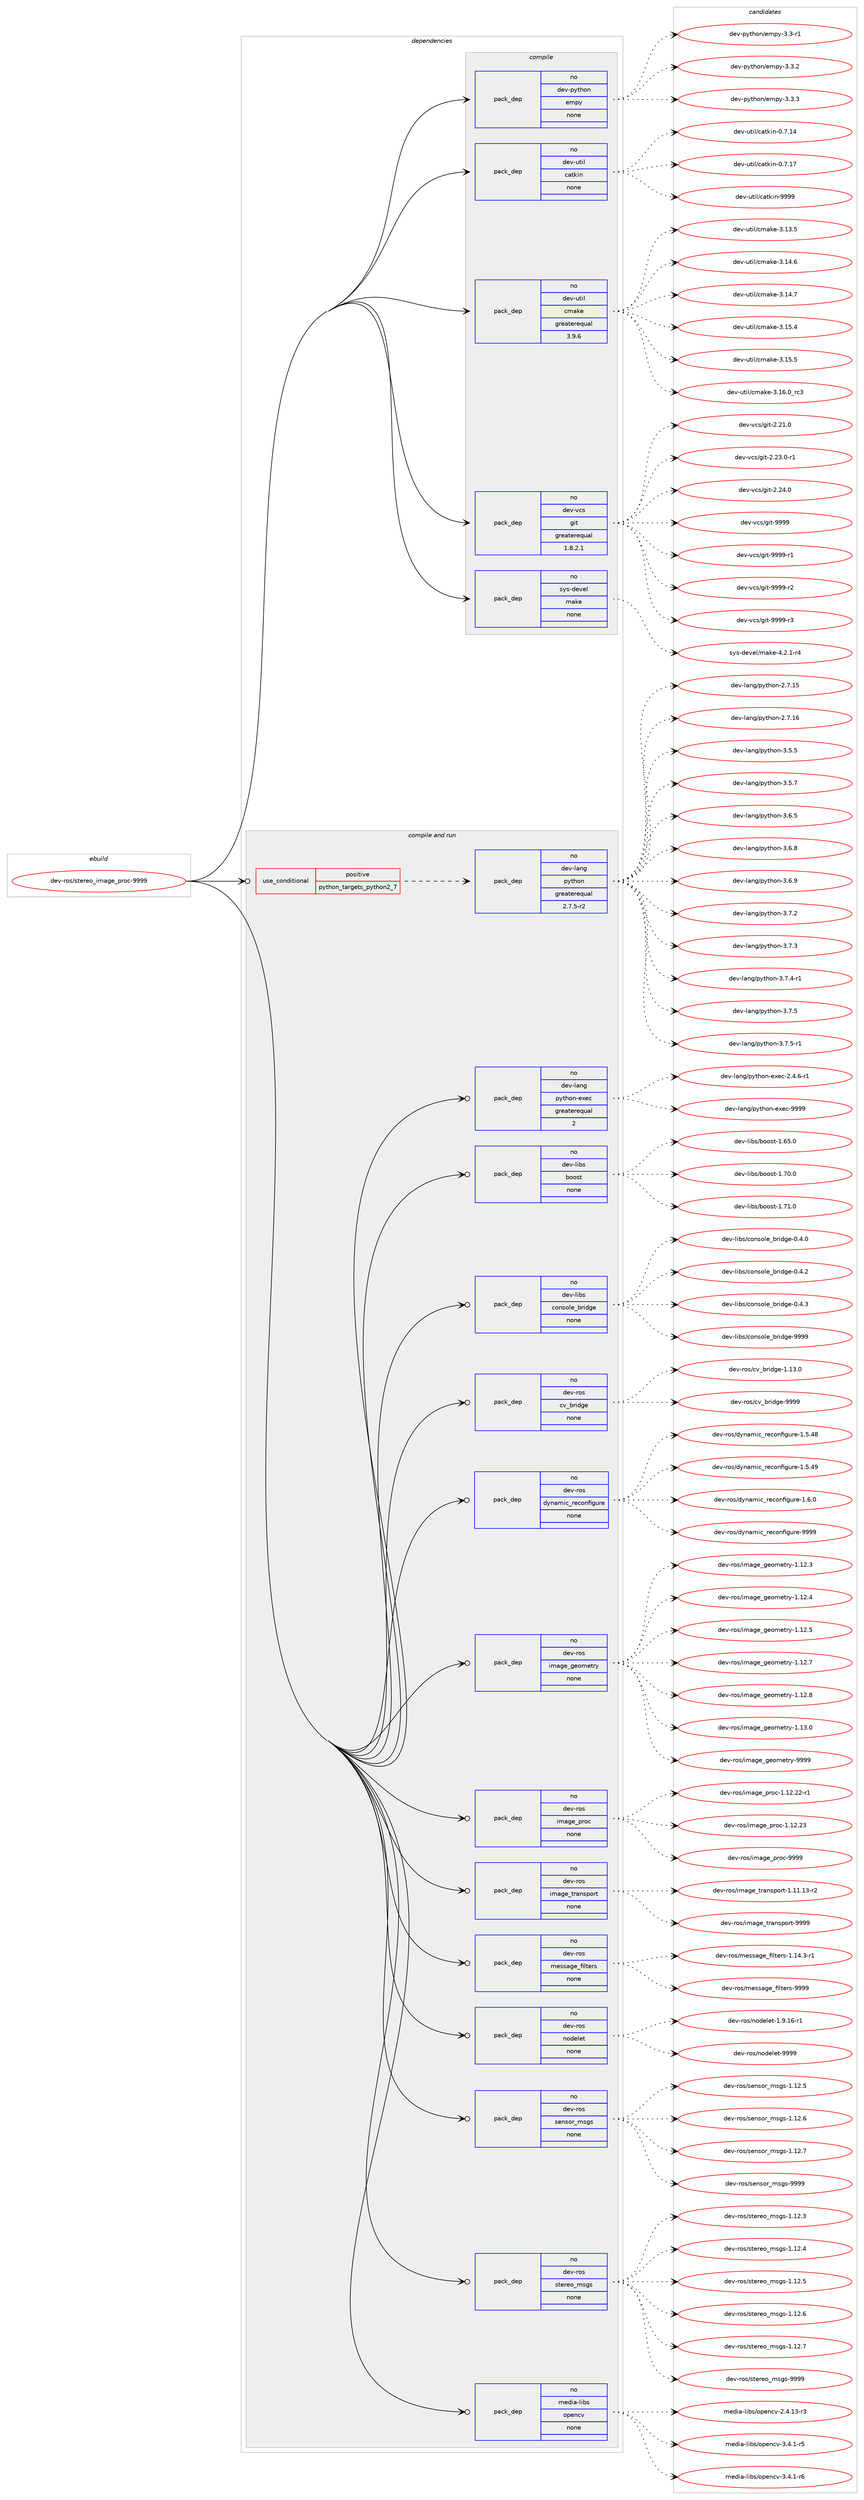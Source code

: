digraph prolog {

# *************
# Graph options
# *************

newrank=true;
concentrate=true;
compound=true;
graph [rankdir=LR,fontname=Helvetica,fontsize=10,ranksep=1.5];#, ranksep=2.5, nodesep=0.2];
edge  [arrowhead=vee];
node  [fontname=Helvetica,fontsize=10];

# **********
# The ebuild
# **********

subgraph cluster_leftcol {
color=gray;
rank=same;
label=<<i>ebuild</i>>;
id [label="dev-ros/stereo_image_proc-9999", color=red, width=4, href="../dev-ros/stereo_image_proc-9999.svg"];
}

# ****************
# The dependencies
# ****************

subgraph cluster_midcol {
color=gray;
label=<<i>dependencies</i>>;
subgraph cluster_compile {
fillcolor="#eeeeee";
style=filled;
label=<<i>compile</i>>;
subgraph pack500249 {
dependency667677 [label=<<TABLE BORDER="0" CELLBORDER="1" CELLSPACING="0" CELLPADDING="4" WIDTH="220"><TR><TD ROWSPAN="6" CELLPADDING="30">pack_dep</TD></TR><TR><TD WIDTH="110">no</TD></TR><TR><TD>dev-python</TD></TR><TR><TD>empy</TD></TR><TR><TD>none</TD></TR><TR><TD></TD></TR></TABLE>>, shape=none, color=blue];
}
id:e -> dependency667677:w [weight=20,style="solid",arrowhead="vee"];
subgraph pack500250 {
dependency667678 [label=<<TABLE BORDER="0" CELLBORDER="1" CELLSPACING="0" CELLPADDING="4" WIDTH="220"><TR><TD ROWSPAN="6" CELLPADDING="30">pack_dep</TD></TR><TR><TD WIDTH="110">no</TD></TR><TR><TD>dev-util</TD></TR><TR><TD>catkin</TD></TR><TR><TD>none</TD></TR><TR><TD></TD></TR></TABLE>>, shape=none, color=blue];
}
id:e -> dependency667678:w [weight=20,style="solid",arrowhead="vee"];
subgraph pack500251 {
dependency667679 [label=<<TABLE BORDER="0" CELLBORDER="1" CELLSPACING="0" CELLPADDING="4" WIDTH="220"><TR><TD ROWSPAN="6" CELLPADDING="30">pack_dep</TD></TR><TR><TD WIDTH="110">no</TD></TR><TR><TD>dev-util</TD></TR><TR><TD>cmake</TD></TR><TR><TD>greaterequal</TD></TR><TR><TD>3.9.6</TD></TR></TABLE>>, shape=none, color=blue];
}
id:e -> dependency667679:w [weight=20,style="solid",arrowhead="vee"];
subgraph pack500252 {
dependency667680 [label=<<TABLE BORDER="0" CELLBORDER="1" CELLSPACING="0" CELLPADDING="4" WIDTH="220"><TR><TD ROWSPAN="6" CELLPADDING="30">pack_dep</TD></TR><TR><TD WIDTH="110">no</TD></TR><TR><TD>dev-vcs</TD></TR><TR><TD>git</TD></TR><TR><TD>greaterequal</TD></TR><TR><TD>1.8.2.1</TD></TR></TABLE>>, shape=none, color=blue];
}
id:e -> dependency667680:w [weight=20,style="solid",arrowhead="vee"];
subgraph pack500253 {
dependency667681 [label=<<TABLE BORDER="0" CELLBORDER="1" CELLSPACING="0" CELLPADDING="4" WIDTH="220"><TR><TD ROWSPAN="6" CELLPADDING="30">pack_dep</TD></TR><TR><TD WIDTH="110">no</TD></TR><TR><TD>sys-devel</TD></TR><TR><TD>make</TD></TR><TR><TD>none</TD></TR><TR><TD></TD></TR></TABLE>>, shape=none, color=blue];
}
id:e -> dependency667681:w [weight=20,style="solid",arrowhead="vee"];
}
subgraph cluster_compileandrun {
fillcolor="#eeeeee";
style=filled;
label=<<i>compile and run</i>>;
subgraph cond155522 {
dependency667682 [label=<<TABLE BORDER="0" CELLBORDER="1" CELLSPACING="0" CELLPADDING="4"><TR><TD ROWSPAN="3" CELLPADDING="10">use_conditional</TD></TR><TR><TD>positive</TD></TR><TR><TD>python_targets_python2_7</TD></TR></TABLE>>, shape=none, color=red];
subgraph pack500254 {
dependency667683 [label=<<TABLE BORDER="0" CELLBORDER="1" CELLSPACING="0" CELLPADDING="4" WIDTH="220"><TR><TD ROWSPAN="6" CELLPADDING="30">pack_dep</TD></TR><TR><TD WIDTH="110">no</TD></TR><TR><TD>dev-lang</TD></TR><TR><TD>python</TD></TR><TR><TD>greaterequal</TD></TR><TR><TD>2.7.5-r2</TD></TR></TABLE>>, shape=none, color=blue];
}
dependency667682:e -> dependency667683:w [weight=20,style="dashed",arrowhead="vee"];
}
id:e -> dependency667682:w [weight=20,style="solid",arrowhead="odotvee"];
subgraph pack500255 {
dependency667684 [label=<<TABLE BORDER="0" CELLBORDER="1" CELLSPACING="0" CELLPADDING="4" WIDTH="220"><TR><TD ROWSPAN="6" CELLPADDING="30">pack_dep</TD></TR><TR><TD WIDTH="110">no</TD></TR><TR><TD>dev-lang</TD></TR><TR><TD>python-exec</TD></TR><TR><TD>greaterequal</TD></TR><TR><TD>2</TD></TR></TABLE>>, shape=none, color=blue];
}
id:e -> dependency667684:w [weight=20,style="solid",arrowhead="odotvee"];
subgraph pack500256 {
dependency667685 [label=<<TABLE BORDER="0" CELLBORDER="1" CELLSPACING="0" CELLPADDING="4" WIDTH="220"><TR><TD ROWSPAN="6" CELLPADDING="30">pack_dep</TD></TR><TR><TD WIDTH="110">no</TD></TR><TR><TD>dev-libs</TD></TR><TR><TD>boost</TD></TR><TR><TD>none</TD></TR><TR><TD></TD></TR></TABLE>>, shape=none, color=blue];
}
id:e -> dependency667685:w [weight=20,style="solid",arrowhead="odotvee"];
subgraph pack500257 {
dependency667686 [label=<<TABLE BORDER="0" CELLBORDER="1" CELLSPACING="0" CELLPADDING="4" WIDTH="220"><TR><TD ROWSPAN="6" CELLPADDING="30">pack_dep</TD></TR><TR><TD WIDTH="110">no</TD></TR><TR><TD>dev-libs</TD></TR><TR><TD>console_bridge</TD></TR><TR><TD>none</TD></TR><TR><TD></TD></TR></TABLE>>, shape=none, color=blue];
}
id:e -> dependency667686:w [weight=20,style="solid",arrowhead="odotvee"];
subgraph pack500258 {
dependency667687 [label=<<TABLE BORDER="0" CELLBORDER="1" CELLSPACING="0" CELLPADDING="4" WIDTH="220"><TR><TD ROWSPAN="6" CELLPADDING="30">pack_dep</TD></TR><TR><TD WIDTH="110">no</TD></TR><TR><TD>dev-ros</TD></TR><TR><TD>cv_bridge</TD></TR><TR><TD>none</TD></TR><TR><TD></TD></TR></TABLE>>, shape=none, color=blue];
}
id:e -> dependency667687:w [weight=20,style="solid",arrowhead="odotvee"];
subgraph pack500259 {
dependency667688 [label=<<TABLE BORDER="0" CELLBORDER="1" CELLSPACING="0" CELLPADDING="4" WIDTH="220"><TR><TD ROWSPAN="6" CELLPADDING="30">pack_dep</TD></TR><TR><TD WIDTH="110">no</TD></TR><TR><TD>dev-ros</TD></TR><TR><TD>dynamic_reconfigure</TD></TR><TR><TD>none</TD></TR><TR><TD></TD></TR></TABLE>>, shape=none, color=blue];
}
id:e -> dependency667688:w [weight=20,style="solid",arrowhead="odotvee"];
subgraph pack500260 {
dependency667689 [label=<<TABLE BORDER="0" CELLBORDER="1" CELLSPACING="0" CELLPADDING="4" WIDTH="220"><TR><TD ROWSPAN="6" CELLPADDING="30">pack_dep</TD></TR><TR><TD WIDTH="110">no</TD></TR><TR><TD>dev-ros</TD></TR><TR><TD>image_geometry</TD></TR><TR><TD>none</TD></TR><TR><TD></TD></TR></TABLE>>, shape=none, color=blue];
}
id:e -> dependency667689:w [weight=20,style="solid",arrowhead="odotvee"];
subgraph pack500261 {
dependency667690 [label=<<TABLE BORDER="0" CELLBORDER="1" CELLSPACING="0" CELLPADDING="4" WIDTH="220"><TR><TD ROWSPAN="6" CELLPADDING="30">pack_dep</TD></TR><TR><TD WIDTH="110">no</TD></TR><TR><TD>dev-ros</TD></TR><TR><TD>image_proc</TD></TR><TR><TD>none</TD></TR><TR><TD></TD></TR></TABLE>>, shape=none, color=blue];
}
id:e -> dependency667690:w [weight=20,style="solid",arrowhead="odotvee"];
subgraph pack500262 {
dependency667691 [label=<<TABLE BORDER="0" CELLBORDER="1" CELLSPACING="0" CELLPADDING="4" WIDTH="220"><TR><TD ROWSPAN="6" CELLPADDING="30">pack_dep</TD></TR><TR><TD WIDTH="110">no</TD></TR><TR><TD>dev-ros</TD></TR><TR><TD>image_transport</TD></TR><TR><TD>none</TD></TR><TR><TD></TD></TR></TABLE>>, shape=none, color=blue];
}
id:e -> dependency667691:w [weight=20,style="solid",arrowhead="odotvee"];
subgraph pack500263 {
dependency667692 [label=<<TABLE BORDER="0" CELLBORDER="1" CELLSPACING="0" CELLPADDING="4" WIDTH="220"><TR><TD ROWSPAN="6" CELLPADDING="30">pack_dep</TD></TR><TR><TD WIDTH="110">no</TD></TR><TR><TD>dev-ros</TD></TR><TR><TD>message_filters</TD></TR><TR><TD>none</TD></TR><TR><TD></TD></TR></TABLE>>, shape=none, color=blue];
}
id:e -> dependency667692:w [weight=20,style="solid",arrowhead="odotvee"];
subgraph pack500264 {
dependency667693 [label=<<TABLE BORDER="0" CELLBORDER="1" CELLSPACING="0" CELLPADDING="4" WIDTH="220"><TR><TD ROWSPAN="6" CELLPADDING="30">pack_dep</TD></TR><TR><TD WIDTH="110">no</TD></TR><TR><TD>dev-ros</TD></TR><TR><TD>nodelet</TD></TR><TR><TD>none</TD></TR><TR><TD></TD></TR></TABLE>>, shape=none, color=blue];
}
id:e -> dependency667693:w [weight=20,style="solid",arrowhead="odotvee"];
subgraph pack500265 {
dependency667694 [label=<<TABLE BORDER="0" CELLBORDER="1" CELLSPACING="0" CELLPADDING="4" WIDTH="220"><TR><TD ROWSPAN="6" CELLPADDING="30">pack_dep</TD></TR><TR><TD WIDTH="110">no</TD></TR><TR><TD>dev-ros</TD></TR><TR><TD>sensor_msgs</TD></TR><TR><TD>none</TD></TR><TR><TD></TD></TR></TABLE>>, shape=none, color=blue];
}
id:e -> dependency667694:w [weight=20,style="solid",arrowhead="odotvee"];
subgraph pack500266 {
dependency667695 [label=<<TABLE BORDER="0" CELLBORDER="1" CELLSPACING="0" CELLPADDING="4" WIDTH="220"><TR><TD ROWSPAN="6" CELLPADDING="30">pack_dep</TD></TR><TR><TD WIDTH="110">no</TD></TR><TR><TD>dev-ros</TD></TR><TR><TD>stereo_msgs</TD></TR><TR><TD>none</TD></TR><TR><TD></TD></TR></TABLE>>, shape=none, color=blue];
}
id:e -> dependency667695:w [weight=20,style="solid",arrowhead="odotvee"];
subgraph pack500267 {
dependency667696 [label=<<TABLE BORDER="0" CELLBORDER="1" CELLSPACING="0" CELLPADDING="4" WIDTH="220"><TR><TD ROWSPAN="6" CELLPADDING="30">pack_dep</TD></TR><TR><TD WIDTH="110">no</TD></TR><TR><TD>media-libs</TD></TR><TR><TD>opencv</TD></TR><TR><TD>none</TD></TR><TR><TD></TD></TR></TABLE>>, shape=none, color=blue];
}
id:e -> dependency667696:w [weight=20,style="solid",arrowhead="odotvee"];
}
subgraph cluster_run {
fillcolor="#eeeeee";
style=filled;
label=<<i>run</i>>;
}
}

# **************
# The candidates
# **************

subgraph cluster_choices {
rank=same;
color=gray;
label=<<i>candidates</i>>;

subgraph choice500249 {
color=black;
nodesep=1;
choice1001011184511212111610411111047101109112121455146514511449 [label="dev-python/empy-3.3-r1", color=red, width=4,href="../dev-python/empy-3.3-r1.svg"];
choice1001011184511212111610411111047101109112121455146514650 [label="dev-python/empy-3.3.2", color=red, width=4,href="../dev-python/empy-3.3.2.svg"];
choice1001011184511212111610411111047101109112121455146514651 [label="dev-python/empy-3.3.3", color=red, width=4,href="../dev-python/empy-3.3.3.svg"];
dependency667677:e -> choice1001011184511212111610411111047101109112121455146514511449:w [style=dotted,weight="100"];
dependency667677:e -> choice1001011184511212111610411111047101109112121455146514650:w [style=dotted,weight="100"];
dependency667677:e -> choice1001011184511212111610411111047101109112121455146514651:w [style=dotted,weight="100"];
}
subgraph choice500250 {
color=black;
nodesep=1;
choice1001011184511711610510847999711610710511045484655464952 [label="dev-util/catkin-0.7.14", color=red, width=4,href="../dev-util/catkin-0.7.14.svg"];
choice1001011184511711610510847999711610710511045484655464955 [label="dev-util/catkin-0.7.17", color=red, width=4,href="../dev-util/catkin-0.7.17.svg"];
choice100101118451171161051084799971161071051104557575757 [label="dev-util/catkin-9999", color=red, width=4,href="../dev-util/catkin-9999.svg"];
dependency667678:e -> choice1001011184511711610510847999711610710511045484655464952:w [style=dotted,weight="100"];
dependency667678:e -> choice1001011184511711610510847999711610710511045484655464955:w [style=dotted,weight="100"];
dependency667678:e -> choice100101118451171161051084799971161071051104557575757:w [style=dotted,weight="100"];
}
subgraph choice500251 {
color=black;
nodesep=1;
choice1001011184511711610510847991099710710145514649514653 [label="dev-util/cmake-3.13.5", color=red, width=4,href="../dev-util/cmake-3.13.5.svg"];
choice1001011184511711610510847991099710710145514649524654 [label="dev-util/cmake-3.14.6", color=red, width=4,href="../dev-util/cmake-3.14.6.svg"];
choice1001011184511711610510847991099710710145514649524655 [label="dev-util/cmake-3.14.7", color=red, width=4,href="../dev-util/cmake-3.14.7.svg"];
choice1001011184511711610510847991099710710145514649534652 [label="dev-util/cmake-3.15.4", color=red, width=4,href="../dev-util/cmake-3.15.4.svg"];
choice1001011184511711610510847991099710710145514649534653 [label="dev-util/cmake-3.15.5", color=red, width=4,href="../dev-util/cmake-3.15.5.svg"];
choice1001011184511711610510847991099710710145514649544648951149951 [label="dev-util/cmake-3.16.0_rc3", color=red, width=4,href="../dev-util/cmake-3.16.0_rc3.svg"];
dependency667679:e -> choice1001011184511711610510847991099710710145514649514653:w [style=dotted,weight="100"];
dependency667679:e -> choice1001011184511711610510847991099710710145514649524654:w [style=dotted,weight="100"];
dependency667679:e -> choice1001011184511711610510847991099710710145514649524655:w [style=dotted,weight="100"];
dependency667679:e -> choice1001011184511711610510847991099710710145514649534652:w [style=dotted,weight="100"];
dependency667679:e -> choice1001011184511711610510847991099710710145514649534653:w [style=dotted,weight="100"];
dependency667679:e -> choice1001011184511711610510847991099710710145514649544648951149951:w [style=dotted,weight="100"];
}
subgraph choice500252 {
color=black;
nodesep=1;
choice10010111845118991154710310511645504650494648 [label="dev-vcs/git-2.21.0", color=red, width=4,href="../dev-vcs/git-2.21.0.svg"];
choice100101118451189911547103105116455046505146484511449 [label="dev-vcs/git-2.23.0-r1", color=red, width=4,href="../dev-vcs/git-2.23.0-r1.svg"];
choice10010111845118991154710310511645504650524648 [label="dev-vcs/git-2.24.0", color=red, width=4,href="../dev-vcs/git-2.24.0.svg"];
choice1001011184511899115471031051164557575757 [label="dev-vcs/git-9999", color=red, width=4,href="../dev-vcs/git-9999.svg"];
choice10010111845118991154710310511645575757574511449 [label="dev-vcs/git-9999-r1", color=red, width=4,href="../dev-vcs/git-9999-r1.svg"];
choice10010111845118991154710310511645575757574511450 [label="dev-vcs/git-9999-r2", color=red, width=4,href="../dev-vcs/git-9999-r2.svg"];
choice10010111845118991154710310511645575757574511451 [label="dev-vcs/git-9999-r3", color=red, width=4,href="../dev-vcs/git-9999-r3.svg"];
dependency667680:e -> choice10010111845118991154710310511645504650494648:w [style=dotted,weight="100"];
dependency667680:e -> choice100101118451189911547103105116455046505146484511449:w [style=dotted,weight="100"];
dependency667680:e -> choice10010111845118991154710310511645504650524648:w [style=dotted,weight="100"];
dependency667680:e -> choice1001011184511899115471031051164557575757:w [style=dotted,weight="100"];
dependency667680:e -> choice10010111845118991154710310511645575757574511449:w [style=dotted,weight="100"];
dependency667680:e -> choice10010111845118991154710310511645575757574511450:w [style=dotted,weight="100"];
dependency667680:e -> choice10010111845118991154710310511645575757574511451:w [style=dotted,weight="100"];
}
subgraph choice500253 {
color=black;
nodesep=1;
choice1151211154510010111810110847109971071014552465046494511452 [label="sys-devel/make-4.2.1-r4", color=red, width=4,href="../sys-devel/make-4.2.1-r4.svg"];
dependency667681:e -> choice1151211154510010111810110847109971071014552465046494511452:w [style=dotted,weight="100"];
}
subgraph choice500254 {
color=black;
nodesep=1;
choice10010111845108971101034711212111610411111045504655464953 [label="dev-lang/python-2.7.15", color=red, width=4,href="../dev-lang/python-2.7.15.svg"];
choice10010111845108971101034711212111610411111045504655464954 [label="dev-lang/python-2.7.16", color=red, width=4,href="../dev-lang/python-2.7.16.svg"];
choice100101118451089711010347112121116104111110455146534653 [label="dev-lang/python-3.5.5", color=red, width=4,href="../dev-lang/python-3.5.5.svg"];
choice100101118451089711010347112121116104111110455146534655 [label="dev-lang/python-3.5.7", color=red, width=4,href="../dev-lang/python-3.5.7.svg"];
choice100101118451089711010347112121116104111110455146544653 [label="dev-lang/python-3.6.5", color=red, width=4,href="../dev-lang/python-3.6.5.svg"];
choice100101118451089711010347112121116104111110455146544656 [label="dev-lang/python-3.6.8", color=red, width=4,href="../dev-lang/python-3.6.8.svg"];
choice100101118451089711010347112121116104111110455146544657 [label="dev-lang/python-3.6.9", color=red, width=4,href="../dev-lang/python-3.6.9.svg"];
choice100101118451089711010347112121116104111110455146554650 [label="dev-lang/python-3.7.2", color=red, width=4,href="../dev-lang/python-3.7.2.svg"];
choice100101118451089711010347112121116104111110455146554651 [label="dev-lang/python-3.7.3", color=red, width=4,href="../dev-lang/python-3.7.3.svg"];
choice1001011184510897110103471121211161041111104551465546524511449 [label="dev-lang/python-3.7.4-r1", color=red, width=4,href="../dev-lang/python-3.7.4-r1.svg"];
choice100101118451089711010347112121116104111110455146554653 [label="dev-lang/python-3.7.5", color=red, width=4,href="../dev-lang/python-3.7.5.svg"];
choice1001011184510897110103471121211161041111104551465546534511449 [label="dev-lang/python-3.7.5-r1", color=red, width=4,href="../dev-lang/python-3.7.5-r1.svg"];
dependency667683:e -> choice10010111845108971101034711212111610411111045504655464953:w [style=dotted,weight="100"];
dependency667683:e -> choice10010111845108971101034711212111610411111045504655464954:w [style=dotted,weight="100"];
dependency667683:e -> choice100101118451089711010347112121116104111110455146534653:w [style=dotted,weight="100"];
dependency667683:e -> choice100101118451089711010347112121116104111110455146534655:w [style=dotted,weight="100"];
dependency667683:e -> choice100101118451089711010347112121116104111110455146544653:w [style=dotted,weight="100"];
dependency667683:e -> choice100101118451089711010347112121116104111110455146544656:w [style=dotted,weight="100"];
dependency667683:e -> choice100101118451089711010347112121116104111110455146544657:w [style=dotted,weight="100"];
dependency667683:e -> choice100101118451089711010347112121116104111110455146554650:w [style=dotted,weight="100"];
dependency667683:e -> choice100101118451089711010347112121116104111110455146554651:w [style=dotted,weight="100"];
dependency667683:e -> choice1001011184510897110103471121211161041111104551465546524511449:w [style=dotted,weight="100"];
dependency667683:e -> choice100101118451089711010347112121116104111110455146554653:w [style=dotted,weight="100"];
dependency667683:e -> choice1001011184510897110103471121211161041111104551465546534511449:w [style=dotted,weight="100"];
}
subgraph choice500255 {
color=black;
nodesep=1;
choice10010111845108971101034711212111610411111045101120101994550465246544511449 [label="dev-lang/python-exec-2.4.6-r1", color=red, width=4,href="../dev-lang/python-exec-2.4.6-r1.svg"];
choice10010111845108971101034711212111610411111045101120101994557575757 [label="dev-lang/python-exec-9999", color=red, width=4,href="../dev-lang/python-exec-9999.svg"];
dependency667684:e -> choice10010111845108971101034711212111610411111045101120101994550465246544511449:w [style=dotted,weight="100"];
dependency667684:e -> choice10010111845108971101034711212111610411111045101120101994557575757:w [style=dotted,weight="100"];
}
subgraph choice500256 {
color=black;
nodesep=1;
choice1001011184510810598115479811111111511645494654534648 [label="dev-libs/boost-1.65.0", color=red, width=4,href="../dev-libs/boost-1.65.0.svg"];
choice1001011184510810598115479811111111511645494655484648 [label="dev-libs/boost-1.70.0", color=red, width=4,href="../dev-libs/boost-1.70.0.svg"];
choice1001011184510810598115479811111111511645494655494648 [label="dev-libs/boost-1.71.0", color=red, width=4,href="../dev-libs/boost-1.71.0.svg"];
dependency667685:e -> choice1001011184510810598115479811111111511645494654534648:w [style=dotted,weight="100"];
dependency667685:e -> choice1001011184510810598115479811111111511645494655484648:w [style=dotted,weight="100"];
dependency667685:e -> choice1001011184510810598115479811111111511645494655494648:w [style=dotted,weight="100"];
}
subgraph choice500257 {
color=black;
nodesep=1;
choice100101118451081059811547991111101151111081019598114105100103101454846524648 [label="dev-libs/console_bridge-0.4.0", color=red, width=4,href="../dev-libs/console_bridge-0.4.0.svg"];
choice100101118451081059811547991111101151111081019598114105100103101454846524650 [label="dev-libs/console_bridge-0.4.2", color=red, width=4,href="../dev-libs/console_bridge-0.4.2.svg"];
choice100101118451081059811547991111101151111081019598114105100103101454846524651 [label="dev-libs/console_bridge-0.4.3", color=red, width=4,href="../dev-libs/console_bridge-0.4.3.svg"];
choice1001011184510810598115479911111011511110810195981141051001031014557575757 [label="dev-libs/console_bridge-9999", color=red, width=4,href="../dev-libs/console_bridge-9999.svg"];
dependency667686:e -> choice100101118451081059811547991111101151111081019598114105100103101454846524648:w [style=dotted,weight="100"];
dependency667686:e -> choice100101118451081059811547991111101151111081019598114105100103101454846524650:w [style=dotted,weight="100"];
dependency667686:e -> choice100101118451081059811547991111101151111081019598114105100103101454846524651:w [style=dotted,weight="100"];
dependency667686:e -> choice1001011184510810598115479911111011511110810195981141051001031014557575757:w [style=dotted,weight="100"];
}
subgraph choice500258 {
color=black;
nodesep=1;
choice100101118451141111154799118959811410510010310145494649514648 [label="dev-ros/cv_bridge-1.13.0", color=red, width=4,href="../dev-ros/cv_bridge-1.13.0.svg"];
choice10010111845114111115479911895981141051001031014557575757 [label="dev-ros/cv_bridge-9999", color=red, width=4,href="../dev-ros/cv_bridge-9999.svg"];
dependency667687:e -> choice100101118451141111154799118959811410510010310145494649514648:w [style=dotted,weight="100"];
dependency667687:e -> choice10010111845114111115479911895981141051001031014557575757:w [style=dotted,weight="100"];
}
subgraph choice500259 {
color=black;
nodesep=1;
choice10010111845114111115471001211109710910599951141019911111010210510311711410145494653465256 [label="dev-ros/dynamic_reconfigure-1.5.48", color=red, width=4,href="../dev-ros/dynamic_reconfigure-1.5.48.svg"];
choice10010111845114111115471001211109710910599951141019911111010210510311711410145494653465257 [label="dev-ros/dynamic_reconfigure-1.5.49", color=red, width=4,href="../dev-ros/dynamic_reconfigure-1.5.49.svg"];
choice100101118451141111154710012111097109105999511410199111110102105103117114101454946544648 [label="dev-ros/dynamic_reconfigure-1.6.0", color=red, width=4,href="../dev-ros/dynamic_reconfigure-1.6.0.svg"];
choice1001011184511411111547100121110971091059995114101991111101021051031171141014557575757 [label="dev-ros/dynamic_reconfigure-9999", color=red, width=4,href="../dev-ros/dynamic_reconfigure-9999.svg"];
dependency667688:e -> choice10010111845114111115471001211109710910599951141019911111010210510311711410145494653465256:w [style=dotted,weight="100"];
dependency667688:e -> choice10010111845114111115471001211109710910599951141019911111010210510311711410145494653465257:w [style=dotted,weight="100"];
dependency667688:e -> choice100101118451141111154710012111097109105999511410199111110102105103117114101454946544648:w [style=dotted,weight="100"];
dependency667688:e -> choice1001011184511411111547100121110971091059995114101991111101021051031171141014557575757:w [style=dotted,weight="100"];
}
subgraph choice500260 {
color=black;
nodesep=1;
choice1001011184511411111547105109971031019510310111110910111611412145494649504651 [label="dev-ros/image_geometry-1.12.3", color=red, width=4,href="../dev-ros/image_geometry-1.12.3.svg"];
choice1001011184511411111547105109971031019510310111110910111611412145494649504652 [label="dev-ros/image_geometry-1.12.4", color=red, width=4,href="../dev-ros/image_geometry-1.12.4.svg"];
choice1001011184511411111547105109971031019510310111110910111611412145494649504653 [label="dev-ros/image_geometry-1.12.5", color=red, width=4,href="../dev-ros/image_geometry-1.12.5.svg"];
choice1001011184511411111547105109971031019510310111110910111611412145494649504655 [label="dev-ros/image_geometry-1.12.7", color=red, width=4,href="../dev-ros/image_geometry-1.12.7.svg"];
choice1001011184511411111547105109971031019510310111110910111611412145494649504656 [label="dev-ros/image_geometry-1.12.8", color=red, width=4,href="../dev-ros/image_geometry-1.12.8.svg"];
choice1001011184511411111547105109971031019510310111110910111611412145494649514648 [label="dev-ros/image_geometry-1.13.0", color=red, width=4,href="../dev-ros/image_geometry-1.13.0.svg"];
choice100101118451141111154710510997103101951031011111091011161141214557575757 [label="dev-ros/image_geometry-9999", color=red, width=4,href="../dev-ros/image_geometry-9999.svg"];
dependency667689:e -> choice1001011184511411111547105109971031019510310111110910111611412145494649504651:w [style=dotted,weight="100"];
dependency667689:e -> choice1001011184511411111547105109971031019510310111110910111611412145494649504652:w [style=dotted,weight="100"];
dependency667689:e -> choice1001011184511411111547105109971031019510310111110910111611412145494649504653:w [style=dotted,weight="100"];
dependency667689:e -> choice1001011184511411111547105109971031019510310111110910111611412145494649504655:w [style=dotted,weight="100"];
dependency667689:e -> choice1001011184511411111547105109971031019510310111110910111611412145494649504656:w [style=dotted,weight="100"];
dependency667689:e -> choice1001011184511411111547105109971031019510310111110910111611412145494649514648:w [style=dotted,weight="100"];
dependency667689:e -> choice100101118451141111154710510997103101951031011111091011161141214557575757:w [style=dotted,weight="100"];
}
subgraph choice500261 {
color=black;
nodesep=1;
choice100101118451141111154710510997103101951121141119945494649504650504511449 [label="dev-ros/image_proc-1.12.22-r1", color=red, width=4,href="../dev-ros/image_proc-1.12.22-r1.svg"];
choice10010111845114111115471051099710310195112114111994549464950465051 [label="dev-ros/image_proc-1.12.23", color=red, width=4,href="../dev-ros/image_proc-1.12.23.svg"];
choice10010111845114111115471051099710310195112114111994557575757 [label="dev-ros/image_proc-9999", color=red, width=4,href="../dev-ros/image_proc-9999.svg"];
dependency667690:e -> choice100101118451141111154710510997103101951121141119945494649504650504511449:w [style=dotted,weight="100"];
dependency667690:e -> choice10010111845114111115471051099710310195112114111994549464950465051:w [style=dotted,weight="100"];
dependency667690:e -> choice10010111845114111115471051099710310195112114111994557575757:w [style=dotted,weight="100"];
}
subgraph choice500262 {
color=black;
nodesep=1;
choice100101118451141111154710510997103101951161149711011511211111411645494649494649514511450 [label="dev-ros/image_transport-1.11.13-r2", color=red, width=4,href="../dev-ros/image_transport-1.11.13-r2.svg"];
choice10010111845114111115471051099710310195116114971101151121111141164557575757 [label="dev-ros/image_transport-9999", color=red, width=4,href="../dev-ros/image_transport-9999.svg"];
dependency667691:e -> choice100101118451141111154710510997103101951161149711011511211111411645494649494649514511450:w [style=dotted,weight="100"];
dependency667691:e -> choice10010111845114111115471051099710310195116114971101151121111141164557575757:w [style=dotted,weight="100"];
}
subgraph choice500263 {
color=black;
nodesep=1;
choice10010111845114111115471091011151159710310195102105108116101114115454946495246514511449 [label="dev-ros/message_filters-1.14.3-r1", color=red, width=4,href="../dev-ros/message_filters-1.14.3-r1.svg"];
choice100101118451141111154710910111511597103101951021051081161011141154557575757 [label="dev-ros/message_filters-9999", color=red, width=4,href="../dev-ros/message_filters-9999.svg"];
dependency667692:e -> choice10010111845114111115471091011151159710310195102105108116101114115454946495246514511449:w [style=dotted,weight="100"];
dependency667692:e -> choice100101118451141111154710910111511597103101951021051081161011141154557575757:w [style=dotted,weight="100"];
}
subgraph choice500264 {
color=black;
nodesep=1;
choice1001011184511411111547110111100101108101116454946574649544511449 [label="dev-ros/nodelet-1.9.16-r1", color=red, width=4,href="../dev-ros/nodelet-1.9.16-r1.svg"];
choice10010111845114111115471101111001011081011164557575757 [label="dev-ros/nodelet-9999", color=red, width=4,href="../dev-ros/nodelet-9999.svg"];
dependency667693:e -> choice1001011184511411111547110111100101108101116454946574649544511449:w [style=dotted,weight="100"];
dependency667693:e -> choice10010111845114111115471101111001011081011164557575757:w [style=dotted,weight="100"];
}
subgraph choice500265 {
color=black;
nodesep=1;
choice10010111845114111115471151011101151111149510911510311545494649504653 [label="dev-ros/sensor_msgs-1.12.5", color=red, width=4,href="../dev-ros/sensor_msgs-1.12.5.svg"];
choice10010111845114111115471151011101151111149510911510311545494649504654 [label="dev-ros/sensor_msgs-1.12.6", color=red, width=4,href="../dev-ros/sensor_msgs-1.12.6.svg"];
choice10010111845114111115471151011101151111149510911510311545494649504655 [label="dev-ros/sensor_msgs-1.12.7", color=red, width=4,href="../dev-ros/sensor_msgs-1.12.7.svg"];
choice1001011184511411111547115101110115111114951091151031154557575757 [label="dev-ros/sensor_msgs-9999", color=red, width=4,href="../dev-ros/sensor_msgs-9999.svg"];
dependency667694:e -> choice10010111845114111115471151011101151111149510911510311545494649504653:w [style=dotted,weight="100"];
dependency667694:e -> choice10010111845114111115471151011101151111149510911510311545494649504654:w [style=dotted,weight="100"];
dependency667694:e -> choice10010111845114111115471151011101151111149510911510311545494649504655:w [style=dotted,weight="100"];
dependency667694:e -> choice1001011184511411111547115101110115111114951091151031154557575757:w [style=dotted,weight="100"];
}
subgraph choice500266 {
color=black;
nodesep=1;
choice10010111845114111115471151161011141011119510911510311545494649504651 [label="dev-ros/stereo_msgs-1.12.3", color=red, width=4,href="../dev-ros/stereo_msgs-1.12.3.svg"];
choice10010111845114111115471151161011141011119510911510311545494649504652 [label="dev-ros/stereo_msgs-1.12.4", color=red, width=4,href="../dev-ros/stereo_msgs-1.12.4.svg"];
choice10010111845114111115471151161011141011119510911510311545494649504653 [label="dev-ros/stereo_msgs-1.12.5", color=red, width=4,href="../dev-ros/stereo_msgs-1.12.5.svg"];
choice10010111845114111115471151161011141011119510911510311545494649504654 [label="dev-ros/stereo_msgs-1.12.6", color=red, width=4,href="../dev-ros/stereo_msgs-1.12.6.svg"];
choice10010111845114111115471151161011141011119510911510311545494649504655 [label="dev-ros/stereo_msgs-1.12.7", color=red, width=4,href="../dev-ros/stereo_msgs-1.12.7.svg"];
choice1001011184511411111547115116101114101111951091151031154557575757 [label="dev-ros/stereo_msgs-9999", color=red, width=4,href="../dev-ros/stereo_msgs-9999.svg"];
dependency667695:e -> choice10010111845114111115471151161011141011119510911510311545494649504651:w [style=dotted,weight="100"];
dependency667695:e -> choice10010111845114111115471151161011141011119510911510311545494649504652:w [style=dotted,weight="100"];
dependency667695:e -> choice10010111845114111115471151161011141011119510911510311545494649504653:w [style=dotted,weight="100"];
dependency667695:e -> choice10010111845114111115471151161011141011119510911510311545494649504654:w [style=dotted,weight="100"];
dependency667695:e -> choice10010111845114111115471151161011141011119510911510311545494649504655:w [style=dotted,weight="100"];
dependency667695:e -> choice1001011184511411111547115116101114101111951091151031154557575757:w [style=dotted,weight="100"];
}
subgraph choice500267 {
color=black;
nodesep=1;
choice1091011001059745108105981154711111210111099118455046524649514511451 [label="media-libs/opencv-2.4.13-r3", color=red, width=4,href="../media-libs/opencv-2.4.13-r3.svg"];
choice10910110010597451081059811547111112101110991184551465246494511453 [label="media-libs/opencv-3.4.1-r5", color=red, width=4,href="../media-libs/opencv-3.4.1-r5.svg"];
choice10910110010597451081059811547111112101110991184551465246494511454 [label="media-libs/opencv-3.4.1-r6", color=red, width=4,href="../media-libs/opencv-3.4.1-r6.svg"];
dependency667696:e -> choice1091011001059745108105981154711111210111099118455046524649514511451:w [style=dotted,weight="100"];
dependency667696:e -> choice10910110010597451081059811547111112101110991184551465246494511453:w [style=dotted,weight="100"];
dependency667696:e -> choice10910110010597451081059811547111112101110991184551465246494511454:w [style=dotted,weight="100"];
}
}

}
